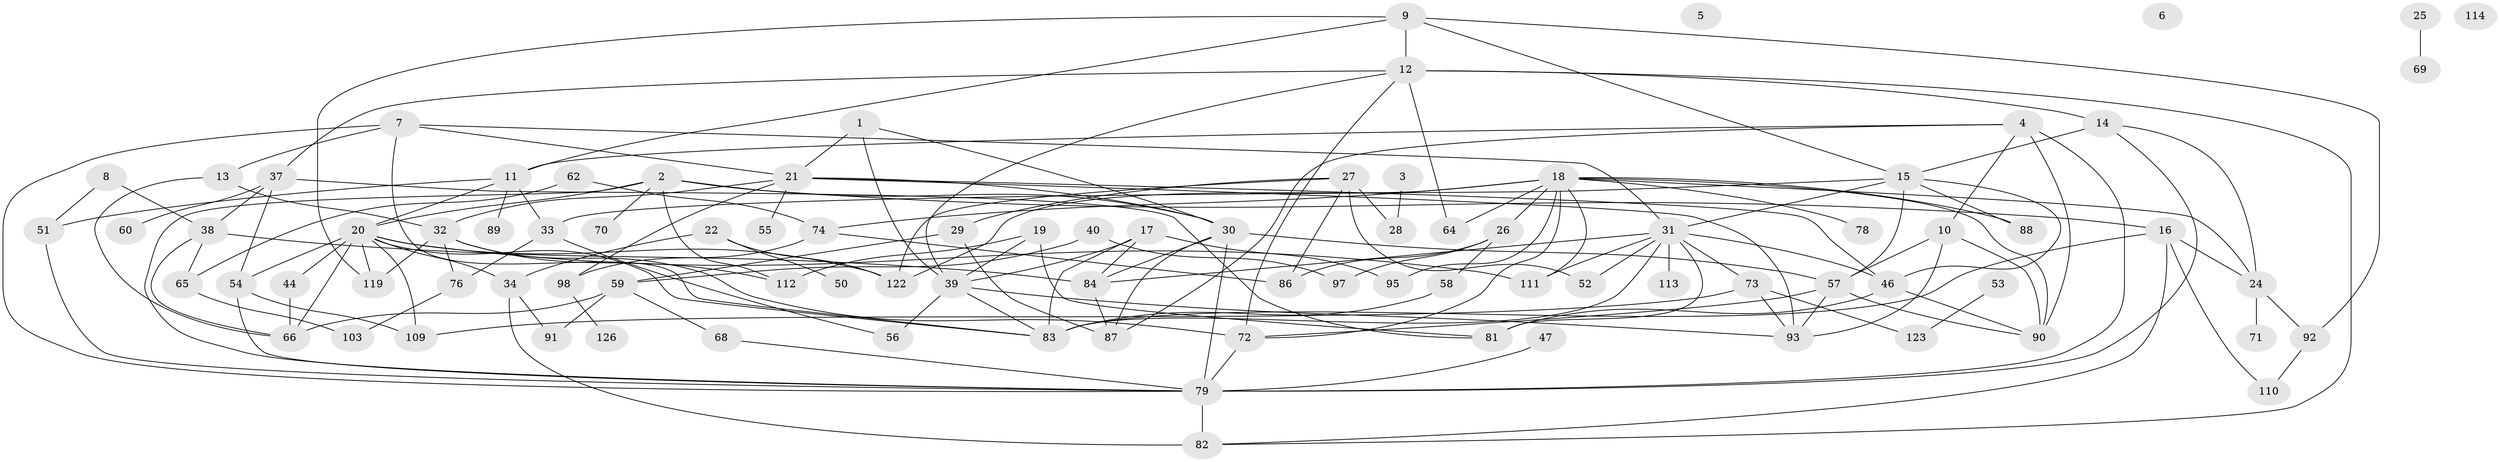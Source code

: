 // original degree distribution, {3: 0.28125, 1: 0.125, 0: 0.0234375, 5: 0.125, 2: 0.203125, 6: 0.0546875, 4: 0.15625, 7: 0.0078125, 9: 0.0234375}
// Generated by graph-tools (version 1.1) at 2025/41/03/06/25 10:41:24]
// undirected, 91 vertices, 165 edges
graph export_dot {
graph [start="1"]
  node [color=gray90,style=filled];
  1;
  2 [super="+107"];
  3;
  4 [super="+45"];
  5;
  6;
  7;
  8;
  9 [super="+125"];
  10 [super="+61"];
  11 [super="+105"];
  12 [super="+42"];
  13 [super="+80"];
  14;
  15 [super="+85"];
  16 [super="+63"];
  17;
  18 [super="+67"];
  19;
  20 [super="+23"];
  21 [super="+49"];
  22 [super="+36"];
  24 [super="+35"];
  25;
  26 [super="+99"];
  27;
  28;
  29 [super="+106"];
  30 [super="+77"];
  31 [super="+48"];
  32 [super="+41"];
  33;
  34 [super="+127"];
  37 [super="+43"];
  38 [super="+115"];
  39 [super="+102"];
  40;
  44;
  46 [super="+121"];
  47;
  50;
  51;
  52;
  53;
  54;
  55;
  56 [super="+117"];
  57 [super="+101"];
  58;
  59 [super="+118"];
  60;
  62;
  64;
  65;
  66 [super="+96"];
  68 [super="+75"];
  69;
  70;
  71;
  72;
  73;
  74 [super="+124"];
  76;
  78;
  79 [super="+128"];
  81;
  82 [super="+116"];
  83 [super="+100"];
  84 [super="+104"];
  86;
  87;
  88;
  89;
  90 [super="+94"];
  91;
  92;
  93 [super="+108"];
  95;
  97 [super="+120"];
  98;
  103;
  109;
  110;
  111;
  112;
  113;
  114;
  119;
  122;
  123;
  126;
  1 -- 21;
  1 -- 39;
  1 -- 30;
  2 -- 20;
  2 -- 112;
  2 -- 16;
  2 -- 70;
  2 -- 79;
  2 -- 30;
  3 -- 28;
  4 -- 11;
  4 -- 87;
  4 -- 10;
  4 -- 90;
  4 -- 79 [weight=2];
  7 -- 21;
  7 -- 83;
  7 -- 79;
  7 -- 13;
  7 -- 31;
  8 -- 38;
  8 -- 51;
  9 -- 11;
  9 -- 15;
  9 -- 92;
  9 -- 12;
  9 -- 119;
  10 -- 93;
  10 -- 90;
  10 -- 57;
  11 -- 20;
  11 -- 51;
  11 -- 89;
  11 -- 33;
  12 -- 14;
  12 -- 39;
  12 -- 64;
  12 -- 72;
  12 -- 37;
  12 -- 82;
  13 -- 66;
  13 -- 32;
  14 -- 24;
  14 -- 79;
  14 -- 15;
  15 -- 57;
  15 -- 88;
  15 -- 31;
  15 -- 46;
  15 -- 33;
  16 -- 83;
  16 -- 110;
  16 -- 24;
  16 -- 82;
  17 -- 83;
  17 -- 95;
  17 -- 39;
  17 -- 84;
  18 -- 72;
  18 -- 74 [weight=2];
  18 -- 95;
  18 -- 111;
  18 -- 64;
  18 -- 90;
  18 -- 122;
  18 -- 78;
  18 -- 88;
  18 -- 26;
  18 -- 24;
  19 -- 81;
  19 -- 112;
  19 -- 39;
  20 -- 54;
  20 -- 66;
  20 -- 111;
  20 -- 122;
  20 -- 34;
  20 -- 83;
  20 -- 119;
  20 -- 44;
  20 -- 109;
  21 -- 46;
  21 -- 55;
  21 -- 98;
  21 -- 32;
  21 -- 30;
  21 -- 93;
  22 -- 50;
  22 -- 122;
  22 -- 34;
  24 -- 71;
  24 -- 92;
  25 -- 69;
  26 -- 97;
  26 -- 58;
  26 -- 86;
  27 -- 28;
  27 -- 52;
  27 -- 86;
  27 -- 122;
  27 -- 29;
  29 -- 59;
  29 -- 87;
  30 -- 79;
  30 -- 84;
  30 -- 87;
  30 -- 57;
  31 -- 52;
  31 -- 73;
  31 -- 81 [weight=2];
  31 -- 111;
  31 -- 113;
  31 -- 83;
  31 -- 84;
  31 -- 46;
  32 -- 72;
  32 -- 112;
  32 -- 119;
  32 -- 76;
  33 -- 56;
  33 -- 76;
  34 -- 91;
  34 -- 82;
  37 -- 38;
  37 -- 54;
  37 -- 60;
  37 -- 81;
  38 -- 66;
  38 -- 65;
  38 -- 84;
  39 -- 56;
  39 -- 83;
  39 -- 93;
  40 -- 59;
  40 -- 97;
  44 -- 66;
  46 -- 90;
  46 -- 81;
  47 -- 79;
  51 -- 79;
  53 -- 123;
  54 -- 79;
  54 -- 109;
  57 -- 72;
  57 -- 90;
  57 -- 93;
  58 -- 83;
  59 -- 68;
  59 -- 66;
  59 -- 91;
  62 -- 65;
  62 -- 74;
  65 -- 103;
  68 -- 79;
  72 -- 79;
  73 -- 109;
  73 -- 123;
  73 -- 93;
  74 -- 98;
  74 -- 86;
  76 -- 103;
  79 -- 82 [weight=2];
  84 -- 87;
  92 -- 110;
  98 -- 126;
}
